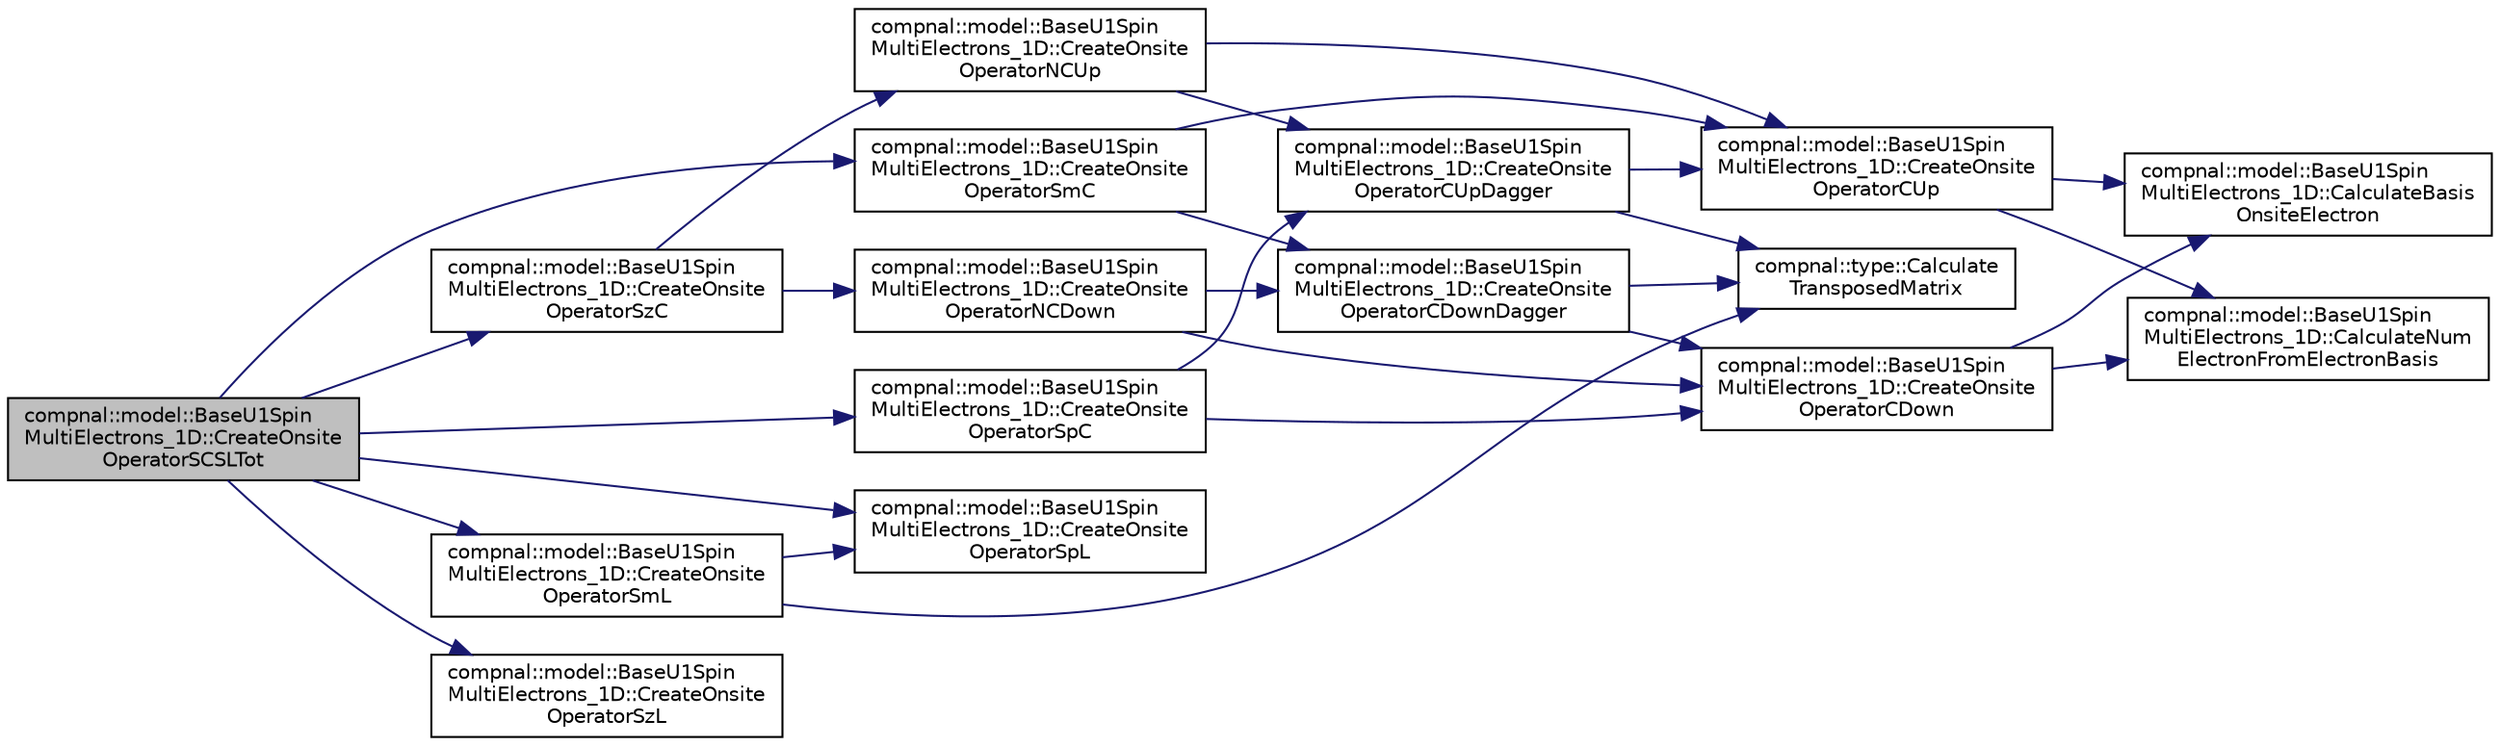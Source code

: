 digraph "compnal::model::BaseU1SpinMultiElectrons_1D::CreateOnsiteOperatorSCSLTot"
{
 // INTERACTIVE_SVG=YES
 // LATEX_PDF_SIZE
  edge [fontname="Helvetica",fontsize="10",labelfontname="Helvetica",labelfontsize="10"];
  node [fontname="Helvetica",fontsize="10",shape=record];
  rankdir="LR";
  Node1 [label="compnal::model::BaseU1Spin\lMultiElectrons_1D::CreateOnsite\lOperatorSCSLTot",height=0.2,width=0.4,color="black", fillcolor="grey75", style="filled", fontcolor="black",tooltip="Generate ."];
  Node1 -> Node2 [color="midnightblue",fontsize="10",style="solid",fontname="Helvetica"];
  Node2 [label="compnal::model::BaseU1Spin\lMultiElectrons_1D::CreateOnsite\lOperatorSmC",height=0.2,width=0.4,color="black", fillcolor="white", style="filled",URL="$d6/d25/classcompnal_1_1model_1_1_base_u1_spin_multi_electrons__1_d.html#ae8882522614548811d1008a71b3b612d",tooltip="Generate the lowering operator for spin of the electrons with the orbital , ."];
  Node2 -> Node3 [color="midnightblue",fontsize="10",style="solid",fontname="Helvetica"];
  Node3 [label="compnal::model::BaseU1Spin\lMultiElectrons_1D::CreateOnsite\lOperatorCDownDagger",height=0.2,width=0.4,color="black", fillcolor="white", style="filled",URL="$d6/d25/classcompnal_1_1model_1_1_base_u1_spin_multi_electrons__1_d.html#a607eb0a02dd1dc5bb0289b60468bb647",tooltip="Generate the creation operator for the electrons with the orbital  and the down spin ."];
  Node3 -> Node4 [color="midnightblue",fontsize="10",style="solid",fontname="Helvetica"];
  Node4 [label="compnal::type::Calculate\lTransposedMatrix",height=0.2,width=0.4,color="black", fillcolor="white", style="filled",URL="$d4/df8/namespacecompnal_1_1type.html#a5346fac9bf3b703982976a27f440168b",tooltip=" "];
  Node3 -> Node5 [color="midnightblue",fontsize="10",style="solid",fontname="Helvetica"];
  Node5 [label="compnal::model::BaseU1Spin\lMultiElectrons_1D::CreateOnsite\lOperatorCDown",height=0.2,width=0.4,color="black", fillcolor="white", style="filled",URL="$d6/d25/classcompnal_1_1model_1_1_base_u1_spin_multi_electrons__1_d.html#a5c22091962c1ce50aa1d975e7f891d3f",tooltip="Generate the annihilation operator for the electrons with the orbital  and the down spin ."];
  Node5 -> Node6 [color="midnightblue",fontsize="10",style="solid",fontname="Helvetica"];
  Node6 [label="compnal::model::BaseU1Spin\lMultiElectrons_1D::CalculateBasis\lOnsiteElectron",height=0.2,width=0.4,color="black", fillcolor="white", style="filled",URL="$d6/d25/classcompnal_1_1model_1_1_base_u1_spin_multi_electrons__1_d.html#a3d5150384f28ce59aa15473581322e96",tooltip="Calculate onsite basis for the electrons from an onsite basis."];
  Node5 -> Node7 [color="midnightblue",fontsize="10",style="solid",fontname="Helvetica"];
  Node7 [label="compnal::model::BaseU1Spin\lMultiElectrons_1D::CalculateNum\lElectronFromElectronBasis",height=0.2,width=0.4,color="black", fillcolor="white", style="filled",URL="$d6/d25/classcompnal_1_1model_1_1_base_u1_spin_multi_electrons__1_d.html#ad94f55ffb42f8e61248a2e611366b124",tooltip="Calculate the number of electrons from the onsite electron basis."];
  Node2 -> Node8 [color="midnightblue",fontsize="10",style="solid",fontname="Helvetica"];
  Node8 [label="compnal::model::BaseU1Spin\lMultiElectrons_1D::CreateOnsite\lOperatorCUp",height=0.2,width=0.4,color="black", fillcolor="white", style="filled",URL="$d6/d25/classcompnal_1_1model_1_1_base_u1_spin_multi_electrons__1_d.html#a64eb887ad8446e6fbf72ed8f3bf0f449",tooltip="Generate the annihilation operator for the electrons with the orbital  and the up spin ."];
  Node8 -> Node6 [color="midnightblue",fontsize="10",style="solid",fontname="Helvetica"];
  Node8 -> Node7 [color="midnightblue",fontsize="10",style="solid",fontname="Helvetica"];
  Node1 -> Node9 [color="midnightblue",fontsize="10",style="solid",fontname="Helvetica"];
  Node9 [label="compnal::model::BaseU1Spin\lMultiElectrons_1D::CreateOnsite\lOperatorSmL",height=0.2,width=0.4,color="black", fillcolor="white", style="filled",URL="$d6/d25/classcompnal_1_1model_1_1_base_u1_spin_multi_electrons__1_d.html#aefe5f033b8b1c8be8f688b04e2b1a24d",tooltip="Generate the spin-  raising operator of the local spin ."];
  Node9 -> Node4 [color="midnightblue",fontsize="10",style="solid",fontname="Helvetica"];
  Node9 -> Node10 [color="midnightblue",fontsize="10",style="solid",fontname="Helvetica"];
  Node10 [label="compnal::model::BaseU1Spin\lMultiElectrons_1D::CreateOnsite\lOperatorSpL",height=0.2,width=0.4,color="black", fillcolor="white", style="filled",URL="$d6/d25/classcompnal_1_1model_1_1_base_u1_spin_multi_electrons__1_d.html#a8cabf7b2fa9505845905e30cfbbfa5fe",tooltip="Generate the spin-  raising operator of the local spin ."];
  Node1 -> Node11 [color="midnightblue",fontsize="10",style="solid",fontname="Helvetica"];
  Node11 [label="compnal::model::BaseU1Spin\lMultiElectrons_1D::CreateOnsite\lOperatorSpC",height=0.2,width=0.4,color="black", fillcolor="white", style="filled",URL="$d6/d25/classcompnal_1_1model_1_1_base_u1_spin_multi_electrons__1_d.html#a8197c2df1595d2342a4632b18e0512ff",tooltip="Generate the raising operator for spin of the electrons with the orbital , ."];
  Node11 -> Node5 [color="midnightblue",fontsize="10",style="solid",fontname="Helvetica"];
  Node11 -> Node12 [color="midnightblue",fontsize="10",style="solid",fontname="Helvetica"];
  Node12 [label="compnal::model::BaseU1Spin\lMultiElectrons_1D::CreateOnsite\lOperatorCUpDagger",height=0.2,width=0.4,color="black", fillcolor="white", style="filled",URL="$d6/d25/classcompnal_1_1model_1_1_base_u1_spin_multi_electrons__1_d.html#a19bbf84cb3c37496eaa0ee7afec4331f",tooltip="Generate the creation operator for the electrons with the orbital  and the up spin ."];
  Node12 -> Node4 [color="midnightblue",fontsize="10",style="solid",fontname="Helvetica"];
  Node12 -> Node8 [color="midnightblue",fontsize="10",style="solid",fontname="Helvetica"];
  Node1 -> Node10 [color="midnightblue",fontsize="10",style="solid",fontname="Helvetica"];
  Node1 -> Node13 [color="midnightblue",fontsize="10",style="solid",fontname="Helvetica"];
  Node13 [label="compnal::model::BaseU1Spin\lMultiElectrons_1D::CreateOnsite\lOperatorSzC",height=0.2,width=0.4,color="black", fillcolor="white", style="filled",URL="$d6/d25/classcompnal_1_1model_1_1_base_u1_spin_multi_electrons__1_d.html#a5ae746eed7f08c1b115b720a4b6b480f",tooltip="Generate the spin operator for the z-direction for the electrons with the orbital ,..."];
  Node13 -> Node14 [color="midnightblue",fontsize="10",style="solid",fontname="Helvetica"];
  Node14 [label="compnal::model::BaseU1Spin\lMultiElectrons_1D::CreateOnsite\lOperatorNCDown",height=0.2,width=0.4,color="black", fillcolor="white", style="filled",URL="$d6/d25/classcompnal_1_1model_1_1_base_u1_spin_multi_electrons__1_d.html#a8a30f80bde37ed238e2574bf7301b84e",tooltip="Generate the number operator for the electrons with the orbital  and the down spin ."];
  Node14 -> Node5 [color="midnightblue",fontsize="10",style="solid",fontname="Helvetica"];
  Node14 -> Node3 [color="midnightblue",fontsize="10",style="solid",fontname="Helvetica"];
  Node13 -> Node15 [color="midnightblue",fontsize="10",style="solid",fontname="Helvetica"];
  Node15 [label="compnal::model::BaseU1Spin\lMultiElectrons_1D::CreateOnsite\lOperatorNCUp",height=0.2,width=0.4,color="black", fillcolor="white", style="filled",URL="$d6/d25/classcompnal_1_1model_1_1_base_u1_spin_multi_electrons__1_d.html#af690f18f7e70aaf37f3d00b1da0fb8a2",tooltip="Generate the number operator for the electrons with the orbital  and the up spin ."];
  Node15 -> Node8 [color="midnightblue",fontsize="10",style="solid",fontname="Helvetica"];
  Node15 -> Node12 [color="midnightblue",fontsize="10",style="solid",fontname="Helvetica"];
  Node1 -> Node16 [color="midnightblue",fontsize="10",style="solid",fontname="Helvetica"];
  Node16 [label="compnal::model::BaseU1Spin\lMultiElectrons_1D::CreateOnsite\lOperatorSzL",height=0.2,width=0.4,color="black", fillcolor="white", style="filled",URL="$d6/d25/classcompnal_1_1model_1_1_base_u1_spin_multi_electrons__1_d.html#a042fa97ae7f2fd77b6b91a84ce6e287c",tooltip="Generate the spin-  operator of the local spin for the z-direction ."];
}
